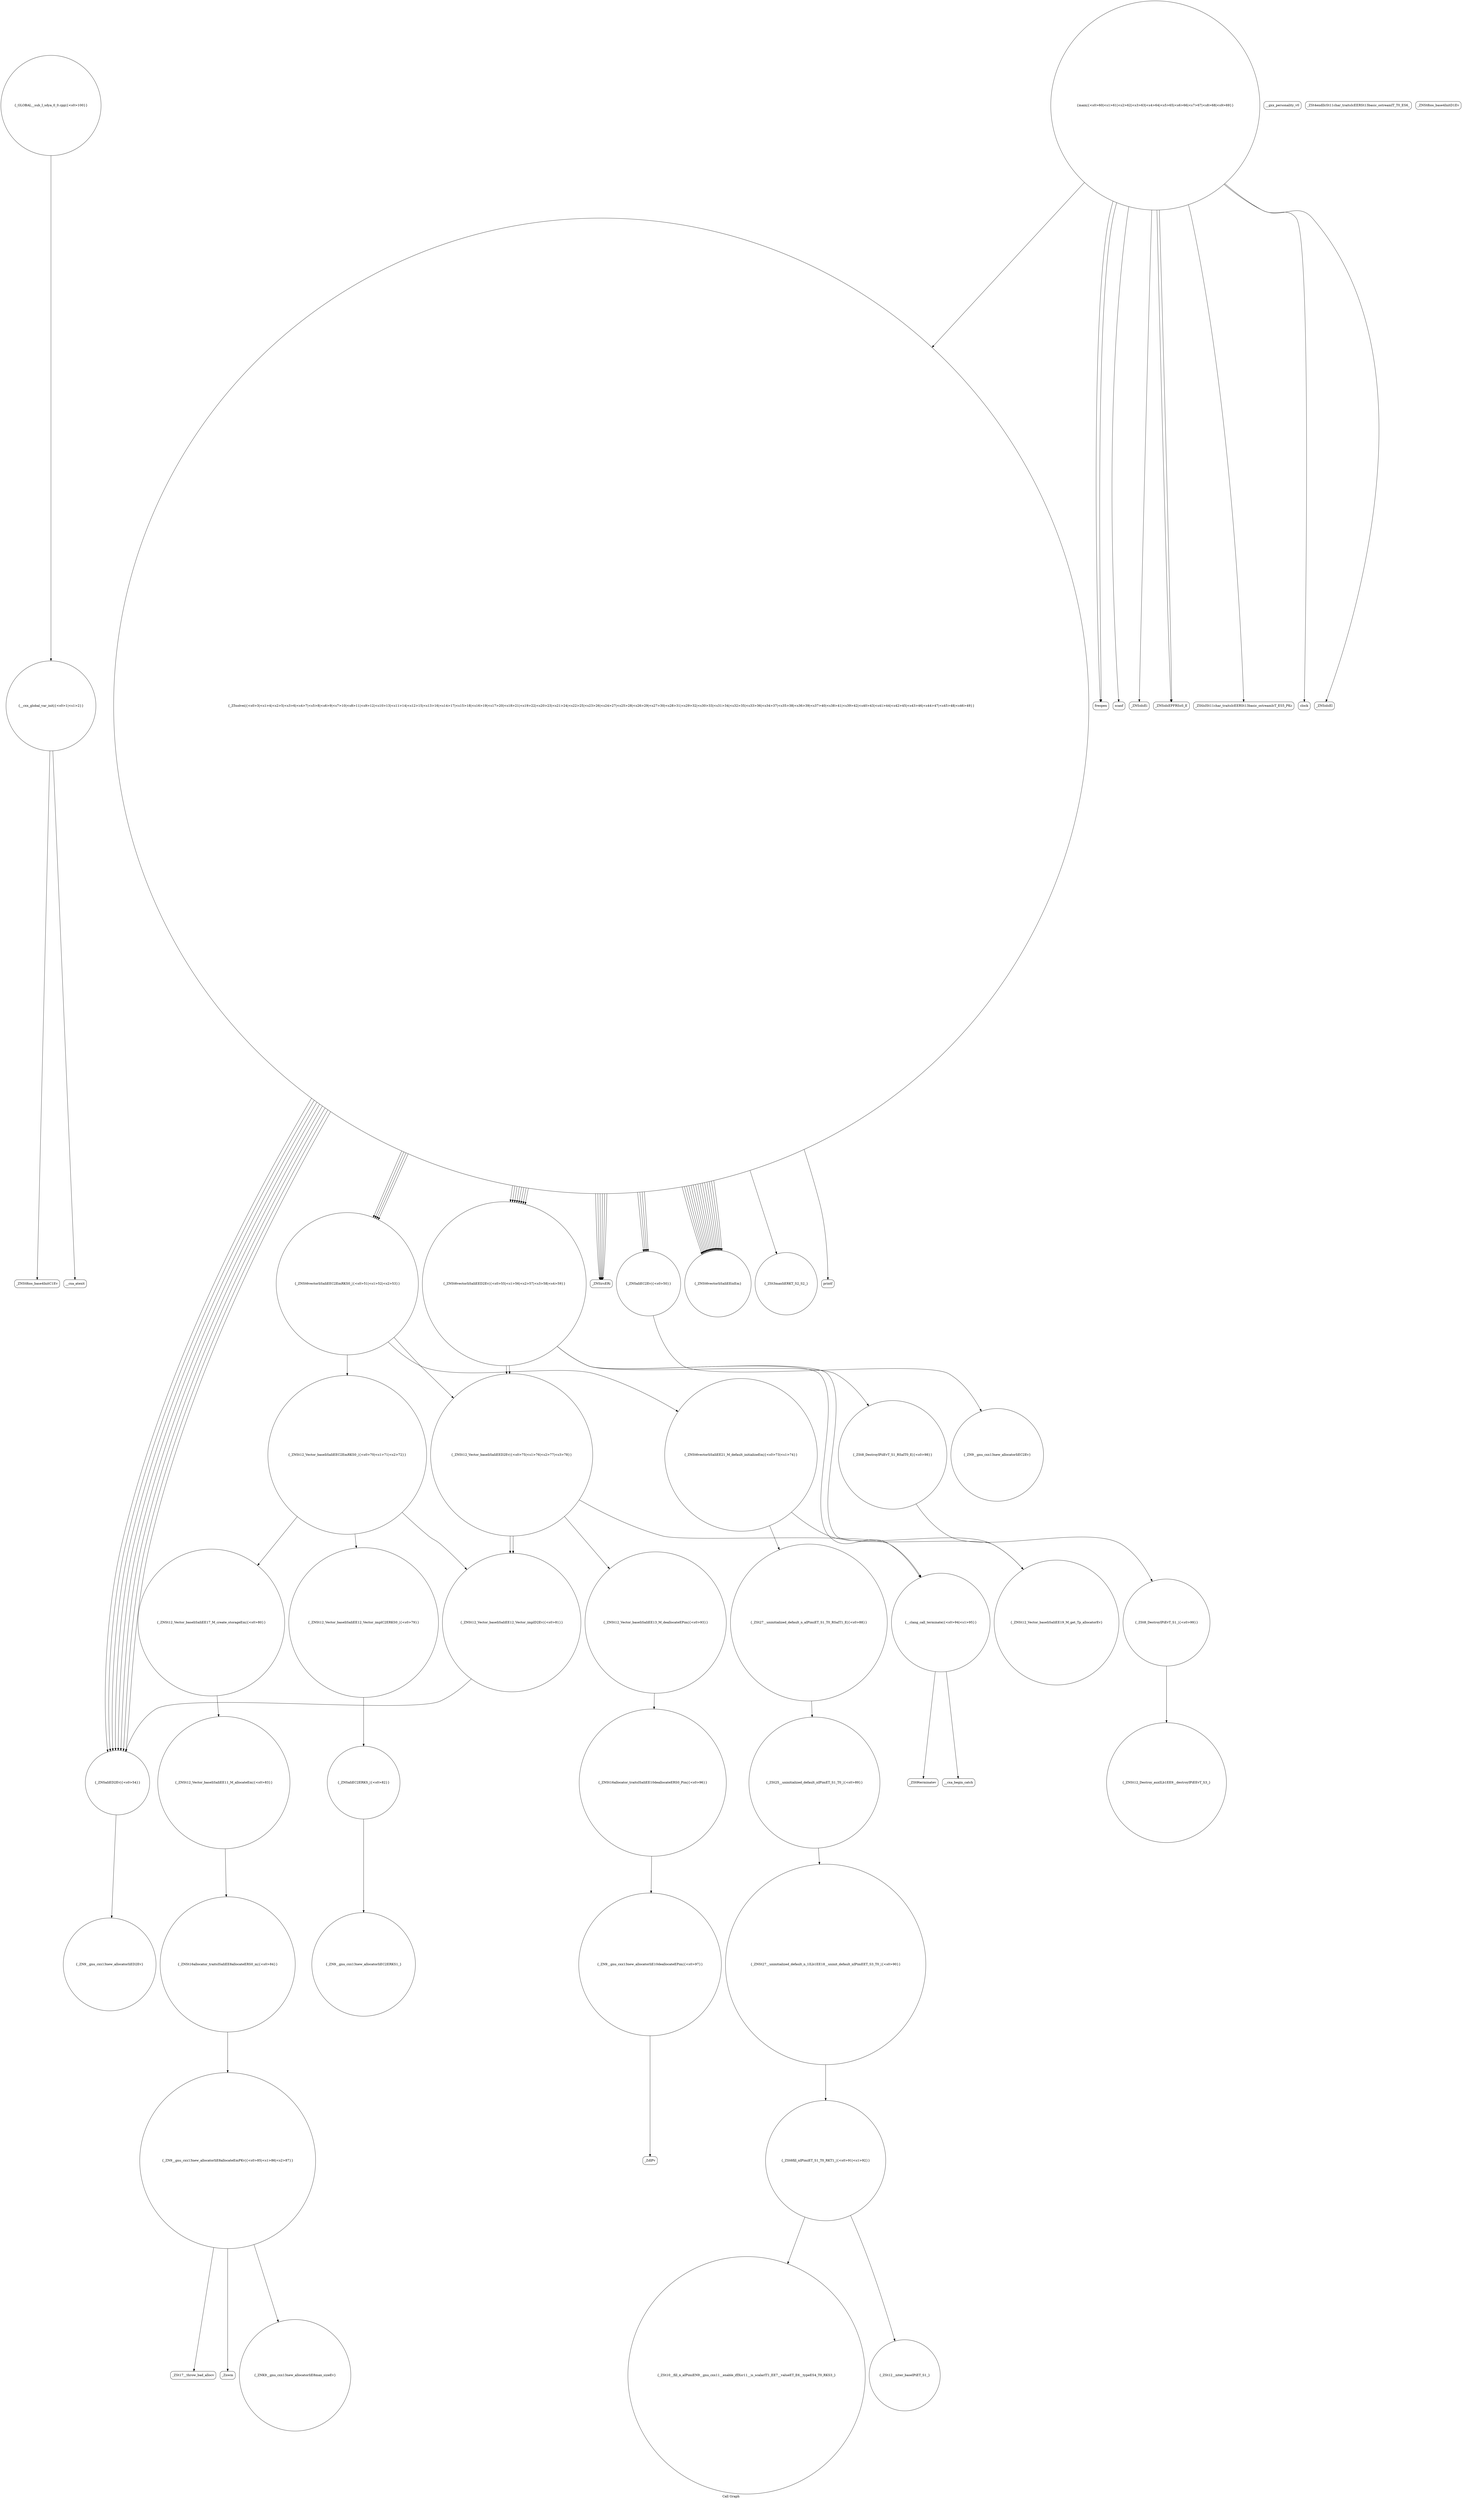 digraph "Call Graph" {
	label="Call Graph";

	Node0x5564925a9b40 [shape=record,shape=circle,label="{__cxx_global_var_init|{<s0>1|<s1>2}}"];
	Node0x5564925a9b40:s0 -> Node0x5564925a9bc0[color=black];
	Node0x5564925a9b40:s1 -> Node0x5564925a9cc0[color=black];
	Node0x5564925ab1c0 [shape=record,shape=circle,label="{_ZSt12__niter_baseIPiET_S1_}"];
	Node0x5564925a9ec0 [shape=record,shape=circle,label="{_ZNSt6vectorIiSaIiEEC2EmRKS0_|{<s0>51|<s1>52|<s2>53}}"];
	Node0x5564925a9ec0:s0 -> Node0x5564925aa7c0[color=black];
	Node0x5564925a9ec0:s1 -> Node0x5564925aa840[color=black];
	Node0x5564925a9ec0:s2 -> Node0x5564925aa8c0[color=black];
	Node0x5564925ac560 [shape=record,shape=Mrecord,label="{_ZdlPv}"];
	Node0x5564925aa240 [shape=record,shape=circle,label="{main|{<s0>60|<s1>61|<s2>62|<s3>63|<s4>64|<s5>65|<s6>66|<s7>67|<s8>68|<s9>69}}"];
	Node0x5564925aa240:s0 -> Node0x5564925aa2c0[color=black];
	Node0x5564925aa240:s1 -> Node0x5564925aa2c0[color=black];
	Node0x5564925aa240:s2 -> Node0x5564925aa340[color=black];
	Node0x5564925aa240:s3 -> Node0x5564925a9d40[color=black];
	Node0x5564925aa240:s4 -> Node0x5564925aa3c0[color=black];
	Node0x5564925aa240:s5 -> Node0x5564925aa440[color=black];
	Node0x5564925aa240:s6 -> Node0x5564925aa540[color=black];
	Node0x5564925aa240:s7 -> Node0x5564925aa640[color=black];
	Node0x5564925aa240:s8 -> Node0x5564925aa5c0[color=black];
	Node0x5564925aa240:s9 -> Node0x5564925aa440[color=black];
	Node0x5564925aa5c0 [shape=record,shape=Mrecord,label="{_ZNSolsEl}"];
	Node0x5564925aa940 [shape=record,shape=circle,label="{_ZNSt12_Vector_baseIiSaIiEE12_Vector_implC2ERKS0_|{<s0>79}}"];
	Node0x5564925aa940:s0 -> Node0x5564925aaac0[color=black];
	Node0x5564925aacc0 [shape=record,shape=circle,label="{_ZN9__gnu_cxx13new_allocatorIiE8allocateEmPKv|{<s0>85|<s1>86|<s2>87}}"];
	Node0x5564925aacc0:s0 -> Node0x5564925aad40[color=black];
	Node0x5564925aacc0:s1 -> Node0x5564925aadc0[color=black];
	Node0x5564925aacc0:s2 -> Node0x5564925aae40[color=black];
	Node0x5564925ab040 [shape=record,shape=circle,label="{_ZNSt27__uninitialized_default_n_1ILb1EE18__uninit_default_nIPimEET_S3_T0_|{<s0>90}}"];
	Node0x5564925ab040:s0 -> Node0x5564925ab0c0[color=black];
	Node0x5564925a9d40 [shape=record,shape=circle,label="{_Z5solvei|{<s0>3|<s1>4|<s2>5|<s3>6|<s4>7|<s5>8|<s6>9|<s7>10|<s8>11|<s9>12|<s10>13|<s11>14|<s12>15|<s13>16|<s14>17|<s15>18|<s16>19|<s17>20|<s18>21|<s19>22|<s20>23|<s21>24|<s22>25|<s23>26|<s24>27|<s25>28|<s26>29|<s27>30|<s28>31|<s29>32|<s30>33|<s31>34|<s32>35|<s33>36|<s34>37|<s35>38|<s36>39|<s37>40|<s38>41|<s39>42|<s40>43|<s41>44|<s42>45|<s43>46|<s44>47|<s45>48|<s46>49}}"];
	Node0x5564925a9d40:s0 -> Node0x5564925a9dc0[color=black];
	Node0x5564925a9d40:s1 -> Node0x5564925a9dc0[color=black];
	Node0x5564925a9d40:s2 -> Node0x5564925a9dc0[color=black];
	Node0x5564925a9d40:s3 -> Node0x5564925a9e40[color=black];
	Node0x5564925a9d40:s4 -> Node0x5564925a9ec0[color=black];
	Node0x5564925a9d40:s5 -> Node0x5564925a9fc0[color=black];
	Node0x5564925a9d40:s6 -> Node0x5564925a9e40[color=black];
	Node0x5564925a9d40:s7 -> Node0x5564925a9ec0[color=black];
	Node0x5564925a9d40:s8 -> Node0x5564925a9fc0[color=black];
	Node0x5564925a9d40:s9 -> Node0x5564925a9e40[color=black];
	Node0x5564925a9d40:s10 -> Node0x5564925a9ec0[color=black];
	Node0x5564925a9d40:s11 -> Node0x5564925a9fc0[color=black];
	Node0x5564925a9d40:s12 -> Node0x5564925a9e40[color=black];
	Node0x5564925a9d40:s13 -> Node0x5564925a9ec0[color=black];
	Node0x5564925a9d40:s14 -> Node0x5564925a9fc0[color=black];
	Node0x5564925a9d40:s15 -> Node0x5564925aa040[color=black];
	Node0x5564925a9d40:s16 -> Node0x5564925a9dc0[color=black];
	Node0x5564925a9d40:s17 -> Node0x5564925aa040[color=black];
	Node0x5564925a9d40:s18 -> Node0x5564925a9dc0[color=black];
	Node0x5564925a9d40:s19 -> Node0x5564925aa040[color=black];
	Node0x5564925a9d40:s20 -> Node0x5564925a9dc0[color=black];
	Node0x5564925a9d40:s21 -> Node0x5564925aa040[color=black];
	Node0x5564925a9d40:s22 -> Node0x5564925aa040[color=black];
	Node0x5564925a9d40:s23 -> Node0x5564925aa040[color=black];
	Node0x5564925a9d40:s24 -> Node0x5564925aa040[color=black];
	Node0x5564925a9d40:s25 -> Node0x5564925aa040[color=black];
	Node0x5564925a9d40:s26 -> Node0x5564925aa040[color=black];
	Node0x5564925a9d40:s27 -> Node0x5564925aa040[color=black];
	Node0x5564925a9d40:s28 -> Node0x5564925a9fc0[color=black];
	Node0x5564925a9d40:s29 -> Node0x5564925a9fc0[color=black];
	Node0x5564925a9d40:s30 -> Node0x5564925a9fc0[color=black];
	Node0x5564925a9d40:s31 -> Node0x5564925a9fc0[color=black];
	Node0x5564925a9d40:s32 -> Node0x5564925aa1c0[color=black];
	Node0x5564925a9d40:s33 -> Node0x5564925aa040[color=black];
	Node0x5564925a9d40:s34 -> Node0x5564925aa040[color=black];
	Node0x5564925a9d40:s35 -> Node0x5564925aa040[color=black];
	Node0x5564925a9d40:s36 -> Node0x5564925aa040[color=black];
	Node0x5564925a9d40:s37 -> Node0x5564925aa040[color=black];
	Node0x5564925a9d40:s38 -> Node0x5564925aa0c0[color=black];
	Node0x5564925a9d40:s39 -> Node0x5564925aa140[color=black];
	Node0x5564925a9d40:s40 -> Node0x5564925aa1c0[color=black];
	Node0x5564925a9d40:s41 -> Node0x5564925aa1c0[color=black];
	Node0x5564925a9d40:s42 -> Node0x5564925aa1c0[color=black];
	Node0x5564925a9d40:s43 -> Node0x5564925aa1c0[color=black];
	Node0x5564925a9d40:s44 -> Node0x5564925aa1c0[color=black];
	Node0x5564925a9d40:s45 -> Node0x5564925aa1c0[color=black];
	Node0x5564925a9d40:s46 -> Node0x5564925aa1c0[color=black];
	Node0x5564925ac3e0 [shape=record,shape=Mrecord,label="{_ZSt9terminatev}"];
	Node0x5564925aa0c0 [shape=record,shape=circle,label="{_ZSt3maxIiERKT_S2_S2_}"];
	Node0x5564925ac760 [shape=record,shape=circle,label="{_GLOBAL__sub_I_sdya_0_0.cpp|{<s0>100}}"];
	Node0x5564925ac760:s0 -> Node0x5564925a9b40[color=black];
	Node0x5564925aa440 [shape=record,shape=Mrecord,label="{_ZNSolsEPFRSoS_E}"];
	Node0x5564925aa7c0 [shape=record,shape=circle,label="{_ZNSt12_Vector_baseIiSaIiEEC2EmRKS0_|{<s0>70|<s1>71|<s2>72}}"];
	Node0x5564925aa7c0:s0 -> Node0x5564925aa940[color=black];
	Node0x5564925aa7c0:s1 -> Node0x5564925aa9c0[color=black];
	Node0x5564925aa7c0:s2 -> Node0x5564925aaa40[color=black];
	Node0x5564925aab40 [shape=record,shape=circle,label="{_ZN9__gnu_cxx13new_allocatorIiEC2ERKS1_}"];
	Node0x5564925aaec0 [shape=record,shape=circle,label="{_ZSt27__uninitialized_default_n_aIPimiET_S1_T0_RSaIT1_E|{<s0>88}}"];
	Node0x5564925aaec0:s0 -> Node0x5564925aafc0[color=black];
	Node0x5564925a9bc0 [shape=record,shape=Mrecord,label="{_ZNSt8ios_base4InitC1Ev}"];
	Node0x5564925ab240 [shape=record,shape=circle,label="{_ZNSt12_Vector_baseIiSaIiEE13_M_deallocateEPim|{<s0>93}}"];
	Node0x5564925ab240:s0 -> Node0x5564925ac460[color=black];
	Node0x5564925a9f40 [shape=record,shape=Mrecord,label="{__gxx_personality_v0}"];
	Node0x5564925ac5e0 [shape=record,shape=circle,label="{_ZSt8_DestroyIPiiEvT_S1_RSaIT0_E|{<s0>98}}"];
	Node0x5564925ac5e0:s0 -> Node0x5564925ac660[color=black];
	Node0x5564925aa2c0 [shape=record,shape=Mrecord,label="{freopen}"];
	Node0x5564925aa640 [shape=record,shape=Mrecord,label="{clock}"];
	Node0x5564925aa9c0 [shape=record,shape=circle,label="{_ZNSt12_Vector_baseIiSaIiEE17_M_create_storageEm|{<s0>80}}"];
	Node0x5564925aa9c0:s0 -> Node0x5564925aabc0[color=black];
	Node0x5564925aad40 [shape=record,shape=circle,label="{_ZNK9__gnu_cxx13new_allocatorIiE8max_sizeEv}"];
	Node0x5564925ab0c0 [shape=record,shape=circle,label="{_ZSt6fill_nIPimiET_S1_T0_RKT1_|{<s0>91|<s1>92}}"];
	Node0x5564925ab0c0:s0 -> Node0x5564925ab1c0[color=black];
	Node0x5564925ab0c0:s1 -> Node0x5564925ab140[color=black];
	Node0x5564925a9dc0 [shape=record,shape=Mrecord,label="{_ZNSirsERi}"];
	Node0x5564925ac460 [shape=record,shape=circle,label="{_ZNSt16allocator_traitsISaIiEE10deallocateERS0_Pim|{<s0>96}}"];
	Node0x5564925ac460:s0 -> Node0x5564925ac4e0[color=black];
	Node0x5564925aa140 [shape=record,shape=Mrecord,label="{printf}"];
	Node0x5564925aa4c0 [shape=record,shape=Mrecord,label="{_ZSt4endlIcSt11char_traitsIcEERSt13basic_ostreamIT_T0_ES6_}"];
	Node0x5564925aa840 [shape=record,shape=circle,label="{_ZNSt6vectorIiSaIiEE21_M_default_initializeEm|{<s0>73|<s1>74}}"];
	Node0x5564925aa840:s0 -> Node0x5564925aaf40[color=black];
	Node0x5564925aa840:s1 -> Node0x5564925aaec0[color=black];
	Node0x5564925aabc0 [shape=record,shape=circle,label="{_ZNSt12_Vector_baseIiSaIiEE11_M_allocateEm|{<s0>83}}"];
	Node0x5564925aabc0:s0 -> Node0x5564925aac40[color=black];
	Node0x5564925aaf40 [shape=record,shape=circle,label="{_ZNSt12_Vector_baseIiSaIiEE19_M_get_Tp_allocatorEv}"];
	Node0x5564925a9c40 [shape=record,shape=Mrecord,label="{_ZNSt8ios_base4InitD1Ev}"];
	Node0x5564925ab2c0 [shape=record,shape=circle,label="{__clang_call_terminate|{<s0>94|<s1>95}}"];
	Node0x5564925ab2c0:s0 -> Node0x5564925ac360[color=black];
	Node0x5564925ab2c0:s1 -> Node0x5564925ac3e0[color=black];
	Node0x5564925a9fc0 [shape=record,shape=circle,label="{_ZNSaIiED2Ev|{<s0>54}}"];
	Node0x5564925a9fc0:s0 -> Node0x5564925aa740[color=black];
	Node0x5564925ac660 [shape=record,shape=circle,label="{_ZSt8_DestroyIPiEvT_S1_|{<s0>99}}"];
	Node0x5564925ac660:s0 -> Node0x5564925ac6e0[color=black];
	Node0x5564925aa340 [shape=record,shape=Mrecord,label="{scanf}"];
	Node0x5564925aa6c0 [shape=record,shape=circle,label="{_ZN9__gnu_cxx13new_allocatorIiEC2Ev}"];
	Node0x5564925aaa40 [shape=record,shape=circle,label="{_ZNSt12_Vector_baseIiSaIiEE12_Vector_implD2Ev|{<s0>81}}"];
	Node0x5564925aaa40:s0 -> Node0x5564925a9fc0[color=black];
	Node0x5564925aadc0 [shape=record,shape=Mrecord,label="{_ZSt17__throw_bad_allocv}"];
	Node0x5564925ab140 [shape=record,shape=circle,label="{_ZSt10__fill_n_aIPimiEN9__gnu_cxx11__enable_ifIXsr11__is_scalarIT1_EE7__valueET_E6__typeES4_T0_RKS3_}"];
	Node0x5564925a9e40 [shape=record,shape=circle,label="{_ZNSaIiEC2Ev|{<s0>50}}"];
	Node0x5564925a9e40:s0 -> Node0x5564925aa6c0[color=black];
	Node0x5564925ac4e0 [shape=record,shape=circle,label="{_ZN9__gnu_cxx13new_allocatorIiE10deallocateEPim|{<s0>97}}"];
	Node0x5564925ac4e0:s0 -> Node0x5564925ac560[color=black];
	Node0x5564925aa1c0 [shape=record,shape=circle,label="{_ZNSt6vectorIiSaIiEED2Ev|{<s0>55|<s1>56|<s2>57|<s3>58|<s4>59}}"];
	Node0x5564925aa1c0:s0 -> Node0x5564925aaf40[color=black];
	Node0x5564925aa1c0:s1 -> Node0x5564925ac5e0[color=black];
	Node0x5564925aa1c0:s2 -> Node0x5564925aa8c0[color=black];
	Node0x5564925aa1c0:s3 -> Node0x5564925aa8c0[color=black];
	Node0x5564925aa1c0:s4 -> Node0x5564925ab2c0[color=black];
	Node0x5564925aa540 [shape=record,shape=Mrecord,label="{_ZStlsISt11char_traitsIcEERSt13basic_ostreamIcT_ES5_PKc}"];
	Node0x5564925aa8c0 [shape=record,shape=circle,label="{_ZNSt12_Vector_baseIiSaIiEED2Ev|{<s0>75|<s1>76|<s2>77|<s3>78}}"];
	Node0x5564925aa8c0:s0 -> Node0x5564925ab240[color=black];
	Node0x5564925aa8c0:s1 -> Node0x5564925aaa40[color=black];
	Node0x5564925aa8c0:s2 -> Node0x5564925aaa40[color=black];
	Node0x5564925aa8c0:s3 -> Node0x5564925ab2c0[color=black];
	Node0x5564925aac40 [shape=record,shape=circle,label="{_ZNSt16allocator_traitsISaIiEE8allocateERS0_m|{<s0>84}}"];
	Node0x5564925aac40:s0 -> Node0x5564925aacc0[color=black];
	Node0x5564925aafc0 [shape=record,shape=circle,label="{_ZSt25__uninitialized_default_nIPimET_S1_T0_|{<s0>89}}"];
	Node0x5564925aafc0:s0 -> Node0x5564925ab040[color=black];
	Node0x5564925a9cc0 [shape=record,shape=Mrecord,label="{__cxa_atexit}"];
	Node0x5564925ac360 [shape=record,shape=Mrecord,label="{__cxa_begin_catch}"];
	Node0x5564925aa040 [shape=record,shape=circle,label="{_ZNSt6vectorIiSaIiEEixEm}"];
	Node0x5564925ac6e0 [shape=record,shape=circle,label="{_ZNSt12_Destroy_auxILb1EE9__destroyIPiEEvT_S3_}"];
	Node0x5564925aa3c0 [shape=record,shape=Mrecord,label="{_ZNSolsEi}"];
	Node0x5564925aa740 [shape=record,shape=circle,label="{_ZN9__gnu_cxx13new_allocatorIiED2Ev}"];
	Node0x5564925aaac0 [shape=record,shape=circle,label="{_ZNSaIiEC2ERKS_|{<s0>82}}"];
	Node0x5564925aaac0:s0 -> Node0x5564925aab40[color=black];
	Node0x5564925aae40 [shape=record,shape=Mrecord,label="{_Znwm}"];
}
